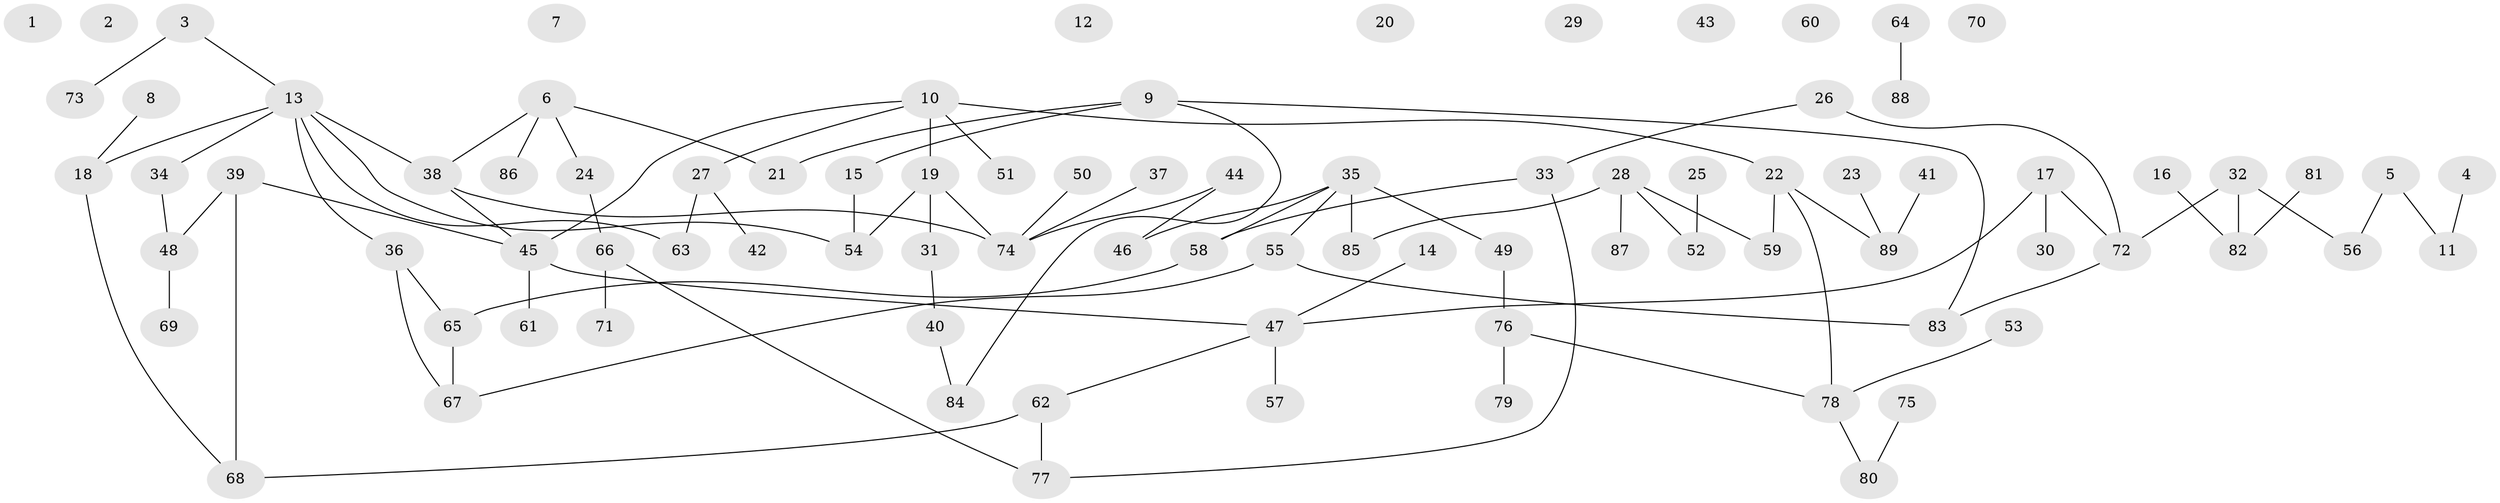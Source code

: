 // coarse degree distribution, {0: 0.15625, 1: 0.28125, 2: 0.25, 3: 0.0625, 4: 0.140625, 6: 0.03125, 8: 0.015625, 5: 0.046875, 7: 0.015625}
// Generated by graph-tools (version 1.1) at 2025/23/03/03/25 07:23:27]
// undirected, 89 vertices, 96 edges
graph export_dot {
graph [start="1"]
  node [color=gray90,style=filled];
  1;
  2;
  3;
  4;
  5;
  6;
  7;
  8;
  9;
  10;
  11;
  12;
  13;
  14;
  15;
  16;
  17;
  18;
  19;
  20;
  21;
  22;
  23;
  24;
  25;
  26;
  27;
  28;
  29;
  30;
  31;
  32;
  33;
  34;
  35;
  36;
  37;
  38;
  39;
  40;
  41;
  42;
  43;
  44;
  45;
  46;
  47;
  48;
  49;
  50;
  51;
  52;
  53;
  54;
  55;
  56;
  57;
  58;
  59;
  60;
  61;
  62;
  63;
  64;
  65;
  66;
  67;
  68;
  69;
  70;
  71;
  72;
  73;
  74;
  75;
  76;
  77;
  78;
  79;
  80;
  81;
  82;
  83;
  84;
  85;
  86;
  87;
  88;
  89;
  3 -- 13;
  3 -- 73;
  4 -- 11;
  5 -- 11;
  5 -- 56;
  6 -- 21;
  6 -- 24;
  6 -- 38;
  6 -- 86;
  8 -- 18;
  9 -- 15;
  9 -- 21;
  9 -- 83;
  9 -- 84;
  10 -- 19;
  10 -- 22;
  10 -- 27;
  10 -- 45;
  10 -- 51;
  13 -- 18;
  13 -- 34;
  13 -- 36;
  13 -- 38;
  13 -- 54;
  13 -- 63;
  14 -- 47;
  15 -- 54;
  16 -- 82;
  17 -- 30;
  17 -- 47;
  17 -- 72;
  18 -- 68;
  19 -- 31;
  19 -- 54;
  19 -- 74;
  22 -- 59;
  22 -- 78;
  22 -- 89;
  23 -- 89;
  24 -- 66;
  25 -- 52;
  26 -- 33;
  26 -- 72;
  27 -- 42;
  27 -- 63;
  28 -- 52;
  28 -- 59;
  28 -- 85;
  28 -- 87;
  31 -- 40;
  32 -- 56;
  32 -- 72;
  32 -- 82;
  33 -- 58;
  33 -- 77;
  34 -- 48;
  35 -- 46;
  35 -- 49;
  35 -- 55;
  35 -- 58;
  35 -- 85;
  36 -- 65;
  36 -- 67;
  37 -- 74;
  38 -- 45;
  38 -- 74;
  39 -- 45;
  39 -- 48;
  39 -- 68;
  40 -- 84;
  41 -- 89;
  44 -- 46;
  44 -- 74;
  45 -- 47;
  45 -- 61;
  47 -- 57;
  47 -- 62;
  48 -- 69;
  49 -- 76;
  50 -- 74;
  53 -- 78;
  55 -- 67;
  55 -- 83;
  58 -- 65;
  62 -- 68;
  62 -- 77;
  64 -- 88;
  65 -- 67;
  66 -- 71;
  66 -- 77;
  72 -- 83;
  75 -- 80;
  76 -- 78;
  76 -- 79;
  78 -- 80;
  81 -- 82;
}
